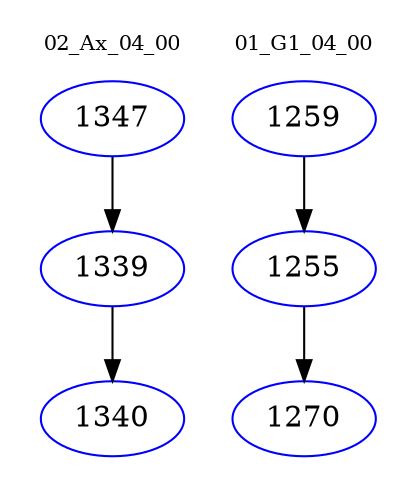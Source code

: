 digraph{
subgraph cluster_0 {
color = white
label = "02_Ax_04_00";
fontsize=10;
T0_1347 [label="1347", color="blue"]
T0_1347 -> T0_1339 [color="black"]
T0_1339 [label="1339", color="blue"]
T0_1339 -> T0_1340 [color="black"]
T0_1340 [label="1340", color="blue"]
}
subgraph cluster_1 {
color = white
label = "01_G1_04_00";
fontsize=10;
T1_1259 [label="1259", color="blue"]
T1_1259 -> T1_1255 [color="black"]
T1_1255 [label="1255", color="blue"]
T1_1255 -> T1_1270 [color="black"]
T1_1270 [label="1270", color="blue"]
}
}
